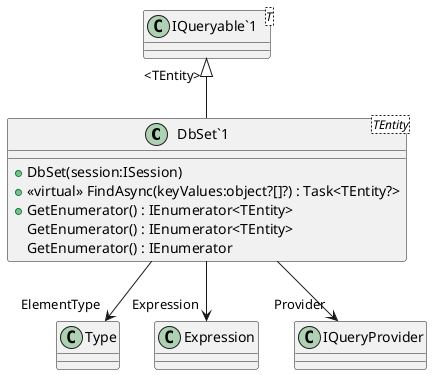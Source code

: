 @startuml
class "DbSet`1"<TEntity> {
    + DbSet(session:ISession)
    + <<virtual>> FindAsync(keyValues:object?[]?) : Task<TEntity?>
    + GetEnumerator() : IEnumerator<TEntity>
    GetEnumerator() : IEnumerator<TEntity>
    GetEnumerator() : IEnumerator
}
class "IQueryable`1"<T> {
}
"IQueryable`1" "<TEntity>" <|-- "DbSet`1"
"DbSet`1" --> "ElementType" Type
"DbSet`1" --> "Expression" Expression
"DbSet`1" --> "Provider" IQueryProvider
@enduml
